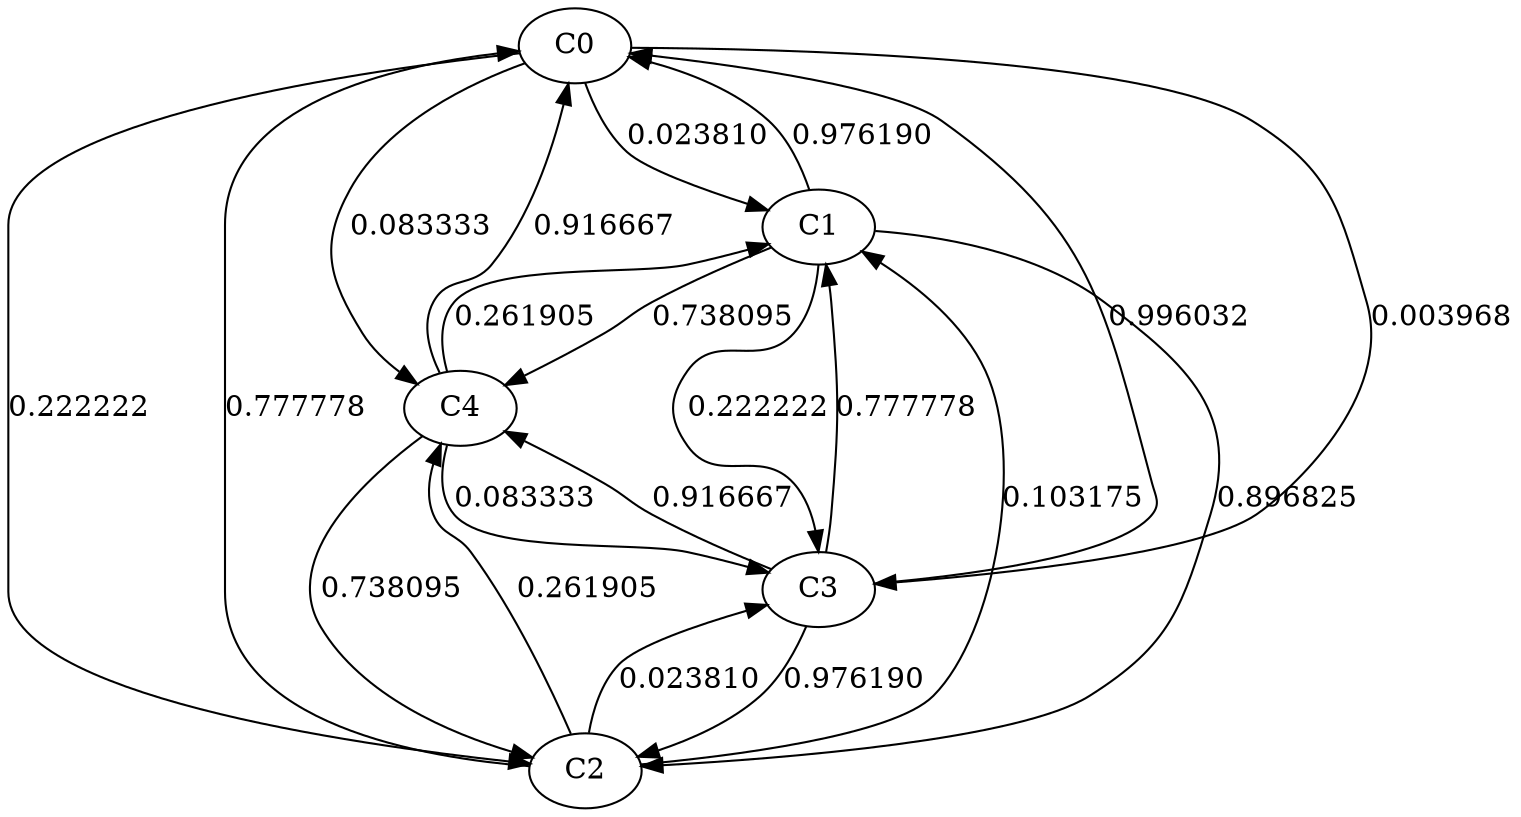digraph candidates {
	C0 -> C1 [label="0.023810"]
	C0 -> C2 [label="0.222222"]
	C0 -> C3 [label="0.003968"]
	C0 -> C4 [label="0.083333"]
	C1 -> C0 [label="0.976190"]
	C1 -> C2 [label="0.896825"]
	C1 -> C3 [label="0.222222"]
	C1 -> C4 [label="0.738095"]
	C2 -> C0 [label="0.777778"]
	C2 -> C1 [label="0.103175"]
	C2 -> C3 [label="0.023810"]
	C2 -> C4 [label="0.261905"]
	C3 -> C0 [label="0.996032"]
	C3 -> C1 [label="0.777778"]
	C3 -> C2 [label="0.976190"]
	C3 -> C4 [label="0.916667"]
	C4 -> C0 [label="0.916667"]
	C4 -> C1 [label="0.261905"]
	C4 -> C2 [label="0.738095"]
	C4 -> C3 [label="0.083333"]
}